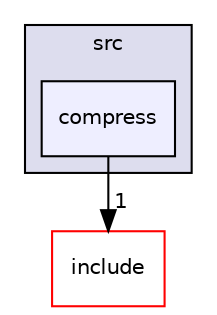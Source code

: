 digraph "libraries/fc/src/compress" {
  compound=true
  node [ fontsize="10", fontname="Helvetica"];
  edge [ labelfontsize="10", labelfontname="Helvetica"];
  subgraph clusterdir_cf0f4a03667f4d32017c752ae330ec36 {
    graph [ bgcolor="#ddddee", pencolor="black", label="src" fontname="Helvetica", fontsize="10", URL="dir_cf0f4a03667f4d32017c752ae330ec36.html"]
  dir_89ef6e4837b2129bb6953653a024261f [shape=box, label="compress", style="filled", fillcolor="#eeeeff", pencolor="black", URL="dir_89ef6e4837b2129bb6953653a024261f.html"];
  }
  dir_1c038c3f105811b552ea4d405d1d79e4 [shape=box label="include" fillcolor="white" style="filled" color="red" URL="dir_1c038c3f105811b552ea4d405d1d79e4.html"];
  dir_89ef6e4837b2129bb6953653a024261f->dir_1c038c3f105811b552ea4d405d1d79e4 [headlabel="1", labeldistance=1.5 headhref="dir_001727_000011.html"];
}
